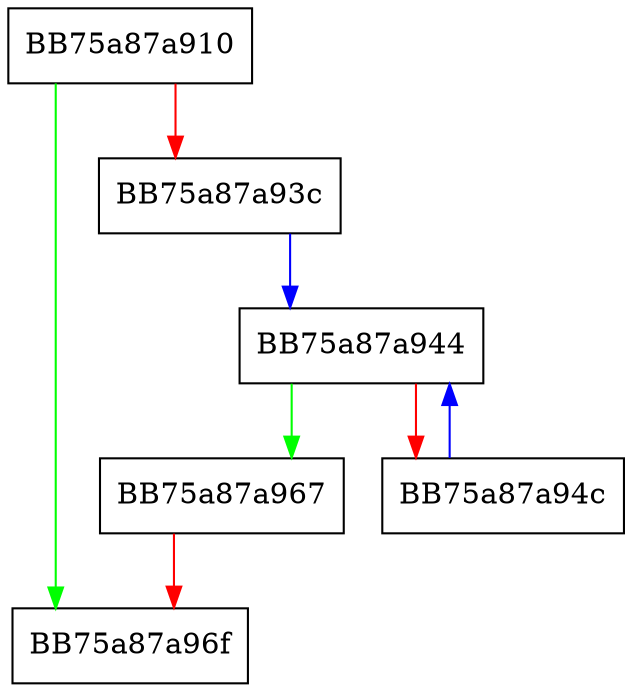 digraph format {
  node [shape="box"];
  graph [splines=ortho];
  BB75a87a910 -> BB75a87a96f [color="green"];
  BB75a87a910 -> BB75a87a93c [color="red"];
  BB75a87a93c -> BB75a87a944 [color="blue"];
  BB75a87a944 -> BB75a87a967 [color="green"];
  BB75a87a944 -> BB75a87a94c [color="red"];
  BB75a87a94c -> BB75a87a944 [color="blue"];
  BB75a87a967 -> BB75a87a96f [color="red"];
}
